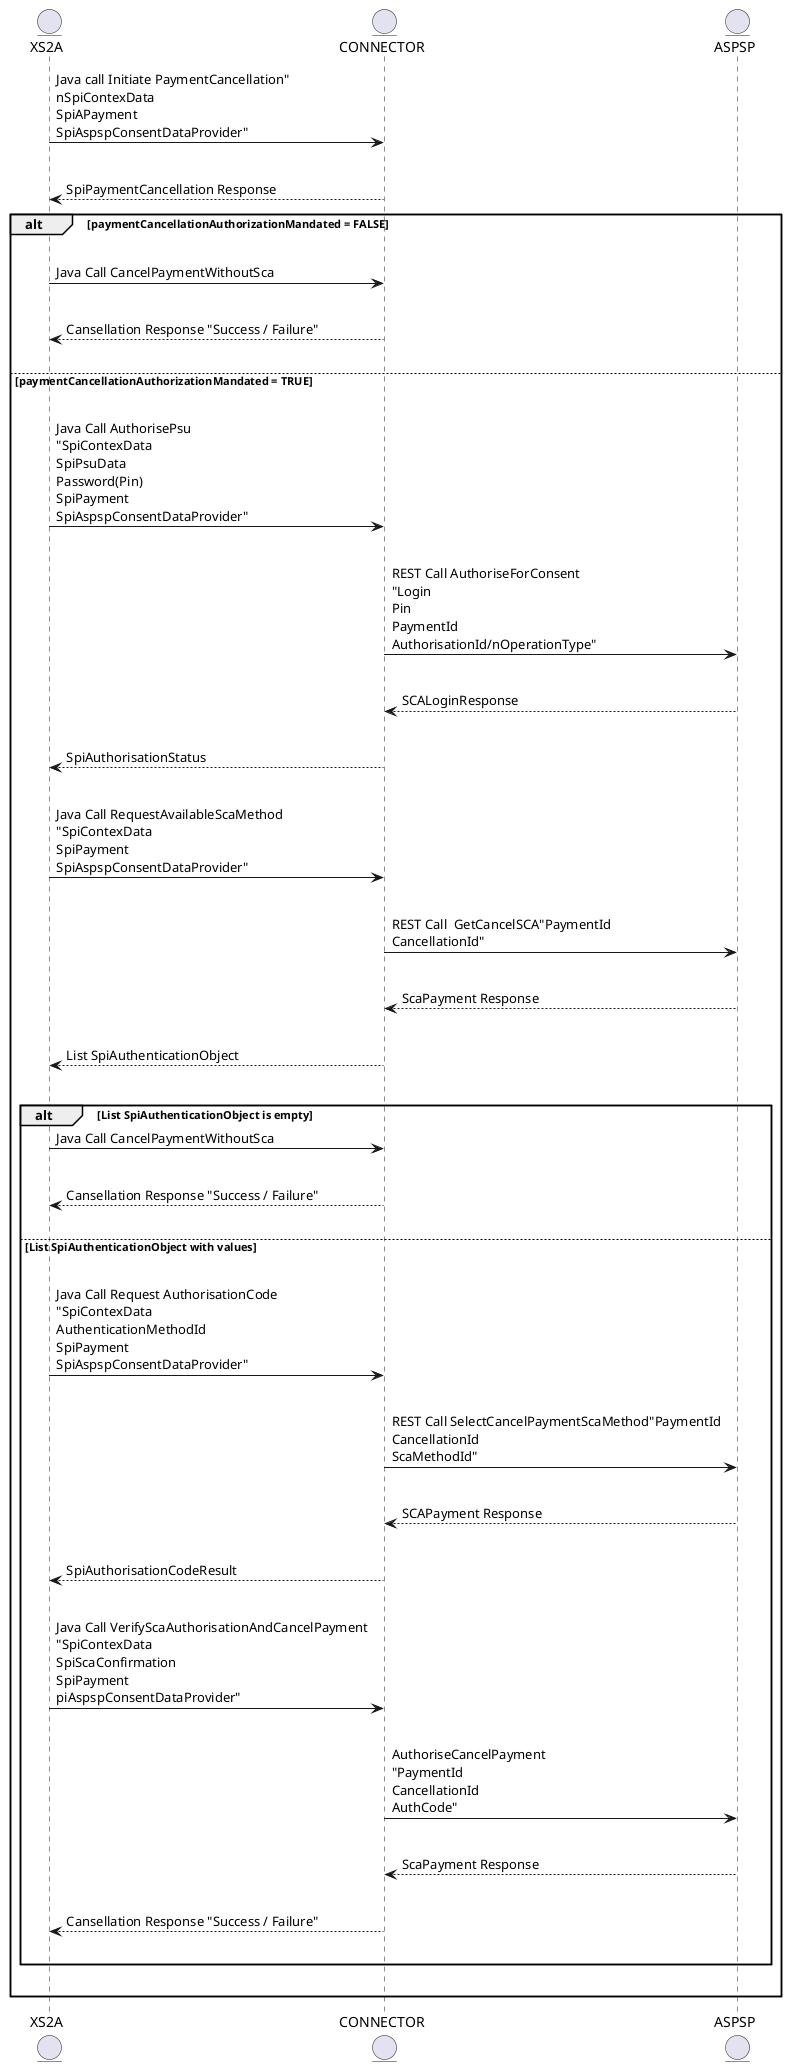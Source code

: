 @startuml
entity XS2A as xs2a
entity CONNECTOR as con
entity ASPSP as aspsp
xs2a->con: Java call Initiate PaymentCancellation"\nnSpiContexData\nSpiAPayment\nSpiAspspConsentDataProvider"
|||
con-->xs2a: SpiPaymentCancellation Response
alt paymentCancellationAuthorizationMandated = FALSE
|||
xs2a->con: Java Call CancelPaymentWithoutSca
|||
con-->xs2a: Cansellation Response "Success / Failure"
|||
else paymentCancellationAuthorizationMandated = TRUE
|||
xs2a->con: Java Call AuthorisePsu\n"SpiContexData\nSpiPsuData\nPassword(Pin)\nSpiPayment\nSpiAspspConsentDataProvider"
|||
con->aspsp: REST Call AuthoriseForConsent\n"Login\nPin\nPaymentId\nAuthorisationId/nOperationType"
|||
aspsp-->con: SCALoginResponse
|||
con-->xs2a: SpiAuthorisationStatus
|||
xs2a->con: Java Call RequestAvailableScaMethod\n"SpiContexData\nSpiPayment\nSpiAspspConsentDataProvider"
|||
con->aspsp: REST Call  GetCancelSCA"PaymentId\nCancellationId"
|||
aspsp-->con: ScaPayment Response
|||
con-->xs2a: List SpiAuthenticationObject
|||
alt List SpiAuthenticationObject is empty
xs2a->con: Java Call CancelPaymentWithoutSca
|||
con-->xs2a: Cansellation Response "Success / Failure"
|||
else List SpiAuthenticationObject with values
|||
xs2a->con: Java Call Request AuthorisationCode\n"SpiContexData\nAuthenticationMethodId\nSpiPayment\nSpiAspspConsentDataProvider"
|||
con->aspsp: REST Call SelectCancelPaymentScaMethod"PaymentId\nCancellationId\nScaMethodId"
|||
aspsp-->con: SCAPayment Response
|||
con-->xs2a: SpiAuthorisationCodeResult
|||
xs2a->con: Java Call VerifyScaAuthorisationAndCancelPayment\n"SpiContexData\nSpiScaConfirmation\nSpiPayment\npiAspspConsentDataProvider"
|||
con->aspsp: AuthoriseCancelPayment\n"PaymentId\nCancellationId\nAuthCode"
|||
aspsp-->con: ScaPayment Response
|||
con-->xs2a: Cansellation Response "Success / Failure"
|||
end
|||
end
@enduml
